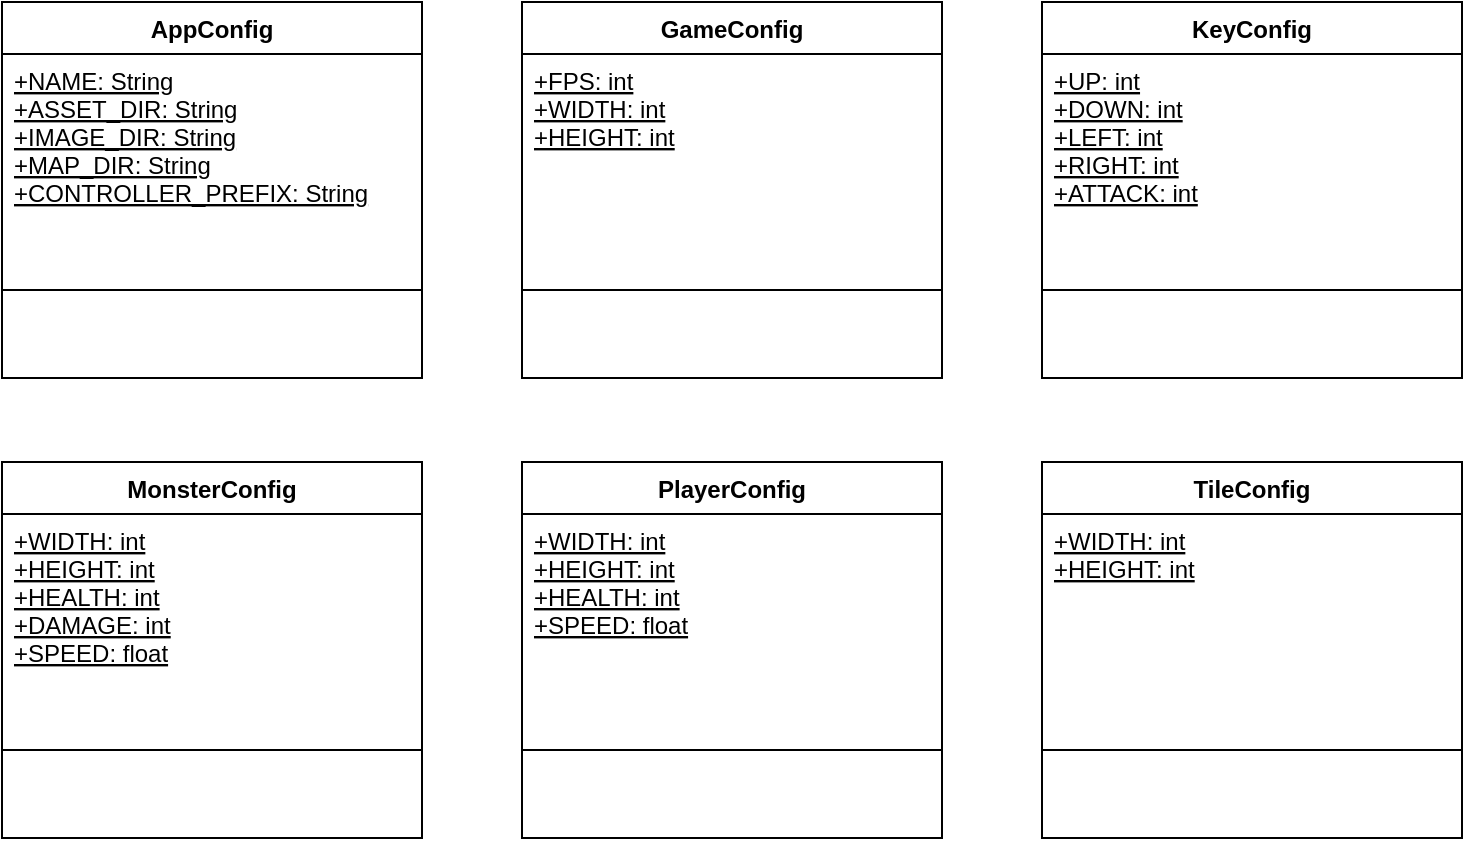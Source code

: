 <mxfile version="13.9.9" type="device"><diagram id="n3AaJoJcDvlhPaQ4S9Ph" name="Page-1"><mxGraphModel dx="852" dy="494" grid="1" gridSize="10" guides="1" tooltips="1" connect="1" arrows="1" fold="1" page="1" pageScale="1" pageWidth="850" pageHeight="1100" math="0" shadow="0"><root><mxCell id="0"/><mxCell id="1" parent="0"/><mxCell id="zw55koWMqq43_5jtGHl5-1" value="GameConfig" style="swimlane;fontStyle=1;align=center;verticalAlign=top;childLayout=stackLayout;horizontal=1;startSize=26;horizontalStack=0;resizeParent=1;resizeParentMax=0;resizeLast=0;collapsible=1;marginBottom=0;" vertex="1" parent="1"><mxGeometry x="330" y="150" width="210" height="188" as="geometry"/></mxCell><mxCell id="zw55koWMqq43_5jtGHl5-2" value="+FPS: int&#10;+WIDTH: int&#10;+HEIGHT: int" style="text;strokeColor=none;fillColor=none;align=left;verticalAlign=top;spacingLeft=4;spacingRight=4;overflow=hidden;rotatable=0;points=[[0,0.5],[1,0.5]];portConstraint=eastwest;fontStyle=4" vertex="1" parent="zw55koWMqq43_5jtGHl5-1"><mxGeometry y="26" width="210" height="74" as="geometry"/></mxCell><mxCell id="zw55koWMqq43_5jtGHl5-3" value="" style="line;strokeWidth=1;fillColor=none;align=left;verticalAlign=middle;spacingTop=-1;spacingLeft=3;spacingRight=3;rotatable=0;labelPosition=right;points=[];portConstraint=eastwest;" vertex="1" parent="zw55koWMqq43_5jtGHl5-1"><mxGeometry y="100" width="210" height="88" as="geometry"/></mxCell><mxCell id="zw55koWMqq43_5jtGHl5-9" value="AppConfig" style="swimlane;fontStyle=1;align=center;verticalAlign=top;childLayout=stackLayout;horizontal=1;startSize=26;horizontalStack=0;resizeParent=1;resizeParentMax=0;resizeLast=0;collapsible=1;marginBottom=0;" vertex="1" parent="1"><mxGeometry x="70" y="150" width="210" height="188" as="geometry"/></mxCell><mxCell id="zw55koWMqq43_5jtGHl5-10" value="+NAME: String&#10;+ASSET_DIR: String&#10;+IMAGE_DIR: String&#10;+MAP_DIR: String&#10;+CONTROLLER_PREFIX: String" style="text;strokeColor=none;fillColor=none;align=left;verticalAlign=top;spacingLeft=4;spacingRight=4;overflow=hidden;rotatable=0;points=[[0,0.5],[1,0.5]];portConstraint=eastwest;fontStyle=4" vertex="1" parent="zw55koWMqq43_5jtGHl5-9"><mxGeometry y="26" width="210" height="74" as="geometry"/></mxCell><mxCell id="zw55koWMqq43_5jtGHl5-11" value="" style="line;strokeWidth=1;fillColor=none;align=left;verticalAlign=middle;spacingTop=-1;spacingLeft=3;spacingRight=3;rotatable=0;labelPosition=right;points=[];portConstraint=eastwest;" vertex="1" parent="zw55koWMqq43_5jtGHl5-9"><mxGeometry y="100" width="210" height="88" as="geometry"/></mxCell><mxCell id="zw55koWMqq43_5jtGHl5-12" value="KeyConfig" style="swimlane;fontStyle=1;align=center;verticalAlign=top;childLayout=stackLayout;horizontal=1;startSize=26;horizontalStack=0;resizeParent=1;resizeParentMax=0;resizeLast=0;collapsible=1;marginBottom=0;" vertex="1" parent="1"><mxGeometry x="590" y="150" width="210" height="188" as="geometry"/></mxCell><mxCell id="zw55koWMqq43_5jtGHl5-13" value="+UP: int&#10;+DOWN: int&#10;+LEFT: int&#10;+RIGHT: int&#10;+ATTACK: int" style="text;strokeColor=none;fillColor=none;align=left;verticalAlign=top;spacingLeft=4;spacingRight=4;overflow=hidden;rotatable=0;points=[[0,0.5],[1,0.5]];portConstraint=eastwest;fontStyle=4" vertex="1" parent="zw55koWMqq43_5jtGHl5-12"><mxGeometry y="26" width="210" height="74" as="geometry"/></mxCell><mxCell id="zw55koWMqq43_5jtGHl5-14" value="" style="line;strokeWidth=1;fillColor=none;align=left;verticalAlign=middle;spacingTop=-1;spacingLeft=3;spacingRight=3;rotatable=0;labelPosition=right;points=[];portConstraint=eastwest;" vertex="1" parent="zw55koWMqq43_5jtGHl5-12"><mxGeometry y="100" width="210" height="88" as="geometry"/></mxCell><mxCell id="zw55koWMqq43_5jtGHl5-15" value="MonsterConfig" style="swimlane;fontStyle=1;align=center;verticalAlign=top;childLayout=stackLayout;horizontal=1;startSize=26;horizontalStack=0;resizeParent=1;resizeParentMax=0;resizeLast=0;collapsible=1;marginBottom=0;" vertex="1" parent="1"><mxGeometry x="70" y="380" width="210" height="188" as="geometry"/></mxCell><mxCell id="zw55koWMqq43_5jtGHl5-16" value="+WIDTH: int&#10;+HEIGHT: int&#10;+HEALTH: int&#10;+DAMAGE: int&#10;+SPEED: float&#10;" style="text;strokeColor=none;fillColor=none;align=left;verticalAlign=top;spacingLeft=4;spacingRight=4;overflow=hidden;rotatable=0;points=[[0,0.5],[1,0.5]];portConstraint=eastwest;fontStyle=4" vertex="1" parent="zw55koWMqq43_5jtGHl5-15"><mxGeometry y="26" width="210" height="74" as="geometry"/></mxCell><mxCell id="zw55koWMqq43_5jtGHl5-17" value="" style="line;strokeWidth=1;fillColor=none;align=left;verticalAlign=middle;spacingTop=-1;spacingLeft=3;spacingRight=3;rotatable=0;labelPosition=right;points=[];portConstraint=eastwest;" vertex="1" parent="zw55koWMqq43_5jtGHl5-15"><mxGeometry y="100" width="210" height="88" as="geometry"/></mxCell><mxCell id="zw55koWMqq43_5jtGHl5-18" value="PlayerConfig" style="swimlane;fontStyle=1;align=center;verticalAlign=top;childLayout=stackLayout;horizontal=1;startSize=26;horizontalStack=0;resizeParent=1;resizeParentMax=0;resizeLast=0;collapsible=1;marginBottom=0;" vertex="1" parent="1"><mxGeometry x="330" y="380" width="210" height="188" as="geometry"/></mxCell><mxCell id="zw55koWMqq43_5jtGHl5-19" value="+WIDTH: int&#10;+HEIGHT: int&#10;+HEALTH: int&#10;+SPEED: float&#10;" style="text;strokeColor=none;fillColor=none;align=left;verticalAlign=top;spacingLeft=4;spacingRight=4;overflow=hidden;rotatable=0;points=[[0,0.5],[1,0.5]];portConstraint=eastwest;fontStyle=4" vertex="1" parent="zw55koWMqq43_5jtGHl5-18"><mxGeometry y="26" width="210" height="74" as="geometry"/></mxCell><mxCell id="zw55koWMqq43_5jtGHl5-20" value="" style="line;strokeWidth=1;fillColor=none;align=left;verticalAlign=middle;spacingTop=-1;spacingLeft=3;spacingRight=3;rotatable=0;labelPosition=right;points=[];portConstraint=eastwest;" vertex="1" parent="zw55koWMqq43_5jtGHl5-18"><mxGeometry y="100" width="210" height="88" as="geometry"/></mxCell><mxCell id="zw55koWMqq43_5jtGHl5-21" value="TileConfig" style="swimlane;fontStyle=1;align=center;verticalAlign=top;childLayout=stackLayout;horizontal=1;startSize=26;horizontalStack=0;resizeParent=1;resizeParentMax=0;resizeLast=0;collapsible=1;marginBottom=0;" vertex="1" parent="1"><mxGeometry x="590" y="380" width="210" height="188" as="geometry"/></mxCell><mxCell id="zw55koWMqq43_5jtGHl5-22" value="+WIDTH: int&#10;+HEIGHT: int" style="text;strokeColor=none;fillColor=none;align=left;verticalAlign=top;spacingLeft=4;spacingRight=4;overflow=hidden;rotatable=0;points=[[0,0.5],[1,0.5]];portConstraint=eastwest;fontStyle=4" vertex="1" parent="zw55koWMqq43_5jtGHl5-21"><mxGeometry y="26" width="210" height="74" as="geometry"/></mxCell><mxCell id="zw55koWMqq43_5jtGHl5-23" value="" style="line;strokeWidth=1;fillColor=none;align=left;verticalAlign=middle;spacingTop=-1;spacingLeft=3;spacingRight=3;rotatable=0;labelPosition=right;points=[];portConstraint=eastwest;" vertex="1" parent="zw55koWMqq43_5jtGHl5-21"><mxGeometry y="100" width="210" height="88" as="geometry"/></mxCell></root></mxGraphModel></diagram></mxfile>